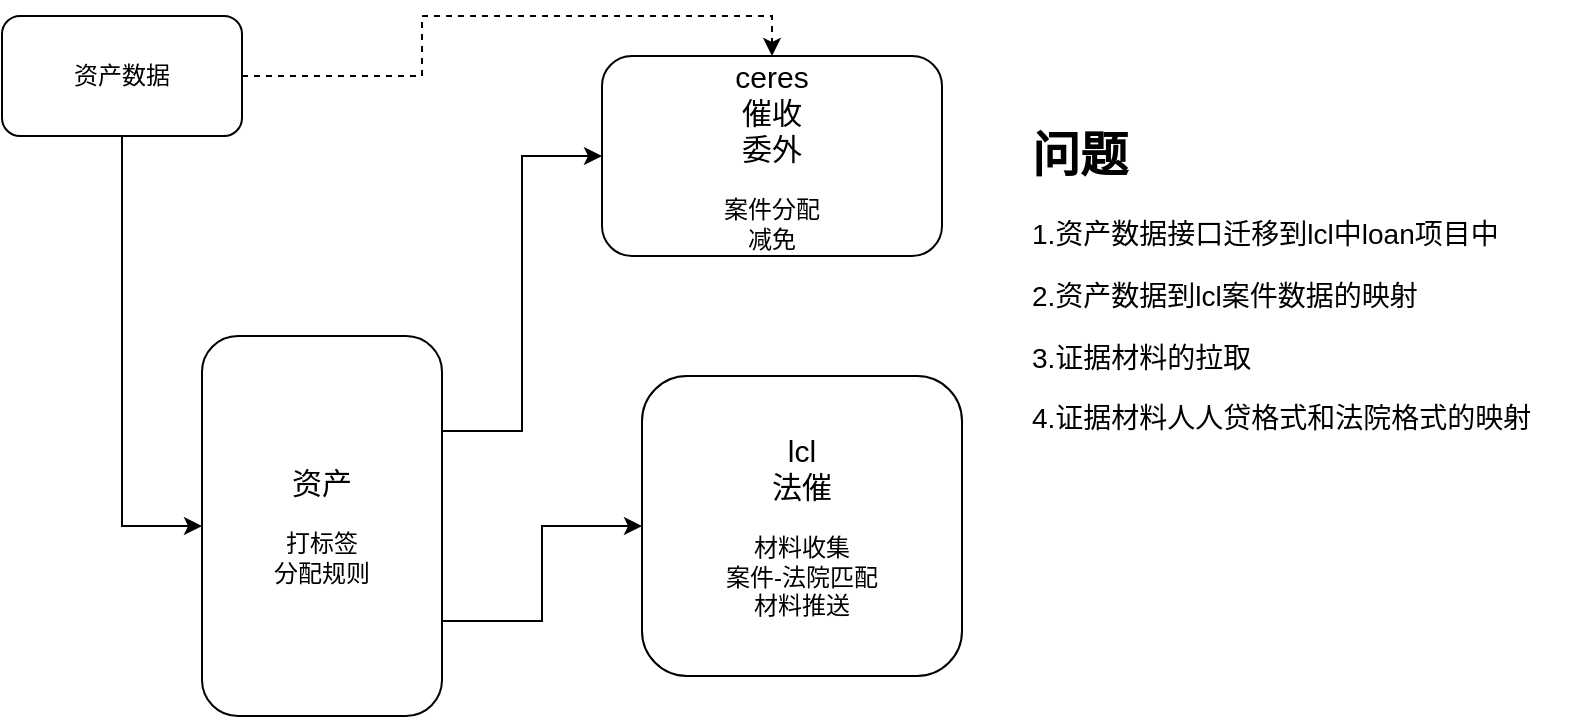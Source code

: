 <mxfile version="12.7.9" type="device"><diagram id="hmkALT3mAR0KMy-90rk3" name="第 1 页"><mxGraphModel dx="901" dy="650" grid="1" gridSize="10" guides="1" tooltips="1" connect="1" arrows="1" fold="1" page="1" pageScale="1" pageWidth="1169" pageHeight="827" math="0" shadow="0"><root><mxCell id="0"/><mxCell id="1" parent="0"/><mxCell id="MPrQa42SR59LmSA3CprS-4" style="edgeStyle=orthogonalEdgeStyle;rounded=0;orthogonalLoop=1;jettySize=auto;html=1;exitX=1;exitY=0.25;exitDx=0;exitDy=0;entryX=0;entryY=0.5;entryDx=0;entryDy=0;" parent="1" source="MPrQa42SR59LmSA3CprS-1" target="MPrQa42SR59LmSA3CprS-2" edge="1"><mxGeometry relative="1" as="geometry"/></mxCell><mxCell id="MPrQa42SR59LmSA3CprS-5" style="edgeStyle=orthogonalEdgeStyle;rounded=0;orthogonalLoop=1;jettySize=auto;html=1;exitX=1;exitY=0.75;exitDx=0;exitDy=0;" parent="1" source="MPrQa42SR59LmSA3CprS-1" target="MPrQa42SR59LmSA3CprS-3" edge="1"><mxGeometry relative="1" as="geometry"/></mxCell><mxCell id="MPrQa42SR59LmSA3CprS-1" value="&lt;font style=&quot;font-size: 15px&quot;&gt;资产&lt;/font&gt;&lt;br&gt;&lt;br&gt;打标签&lt;br&gt;分配规则" style="rounded=1;whiteSpace=wrap;html=1;" parent="1" vertex="1"><mxGeometry x="190" y="330" width="120" height="190" as="geometry"/></mxCell><mxCell id="MPrQa42SR59LmSA3CprS-2" value="&lt;font style=&quot;font-size: 15px&quot;&gt;ceres&lt;br&gt;催收&lt;br&gt;委外&lt;/font&gt;&lt;br&gt;&lt;br&gt;案件分配&lt;br&gt;减免" style="rounded=1;whiteSpace=wrap;html=1;" parent="1" vertex="1"><mxGeometry x="390" y="190" width="170" height="100" as="geometry"/></mxCell><mxCell id="MPrQa42SR59LmSA3CprS-3" value="&lt;font style=&quot;font-size: 15px&quot;&gt;lcl&lt;br&gt;法催&lt;/font&gt;&lt;br&gt;&lt;br&gt;材料收集&lt;br&gt;案件-法院匹配&lt;br&gt;材料推送" style="rounded=1;whiteSpace=wrap;html=1;" parent="1" vertex="1"><mxGeometry x="410" y="350" width="160" height="150" as="geometry"/></mxCell><mxCell id="7jxjpWj4nQ8mpjNl4dHH-3" style="edgeStyle=orthogonalEdgeStyle;rounded=0;orthogonalLoop=1;jettySize=auto;html=1;exitX=1;exitY=0.5;exitDx=0;exitDy=0;entryX=0.5;entryY=0;entryDx=0;entryDy=0;dashed=1;" edge="1" parent="1" source="7jxjpWj4nQ8mpjNl4dHH-2" target="MPrQa42SR59LmSA3CprS-2"><mxGeometry relative="1" as="geometry"/></mxCell><mxCell id="7jxjpWj4nQ8mpjNl4dHH-4" style="edgeStyle=orthogonalEdgeStyle;rounded=0;orthogonalLoop=1;jettySize=auto;html=1;exitX=0.5;exitY=1;exitDx=0;exitDy=0;entryX=0;entryY=0.5;entryDx=0;entryDy=0;" edge="1" parent="1" source="7jxjpWj4nQ8mpjNl4dHH-2" target="MPrQa42SR59LmSA3CprS-1"><mxGeometry relative="1" as="geometry"/></mxCell><mxCell id="7jxjpWj4nQ8mpjNl4dHH-2" value="资产数据" style="rounded=1;whiteSpace=wrap;html=1;" vertex="1" parent="1"><mxGeometry x="90" y="170" width="120" height="60" as="geometry"/></mxCell><mxCell id="7jxjpWj4nQ8mpjNl4dHH-5" value="&lt;h1&gt;问题&lt;/h1&gt;&lt;p style=&quot;font-size: 14px&quot;&gt;&lt;font style=&quot;font-size: 14px&quot;&gt;1.资产数据接口迁移到lcl中loan项目中&lt;/font&gt;&lt;/p&gt;&lt;p style=&quot;font-size: 14px&quot;&gt;&lt;font style=&quot;font-size: 14px&quot;&gt;2.资产数据到lcl案件数据的映射&lt;/font&gt;&lt;/p&gt;&lt;p style=&quot;font-size: 14px&quot;&gt;&lt;font style=&quot;font-size: 14px&quot;&gt;3.证据材料的拉取&lt;/font&gt;&lt;/p&gt;&lt;p style=&quot;font-size: 14px&quot;&gt;&lt;font style=&quot;font-size: 14px&quot;&gt;4.证据材料人人贷格式和法院格式的映射&lt;/font&gt;&lt;/p&gt;&lt;p&gt;&lt;br&gt;&lt;/p&gt;&lt;p&gt;&lt;br&gt;&lt;/p&gt;" style="text;html=1;strokeColor=none;fillColor=none;spacing=5;spacingTop=-20;whiteSpace=wrap;overflow=hidden;rounded=0;" vertex="1" parent="1"><mxGeometry x="600" y="220" width="280" height="180" as="geometry"/></mxCell></root></mxGraphModel></diagram></mxfile>